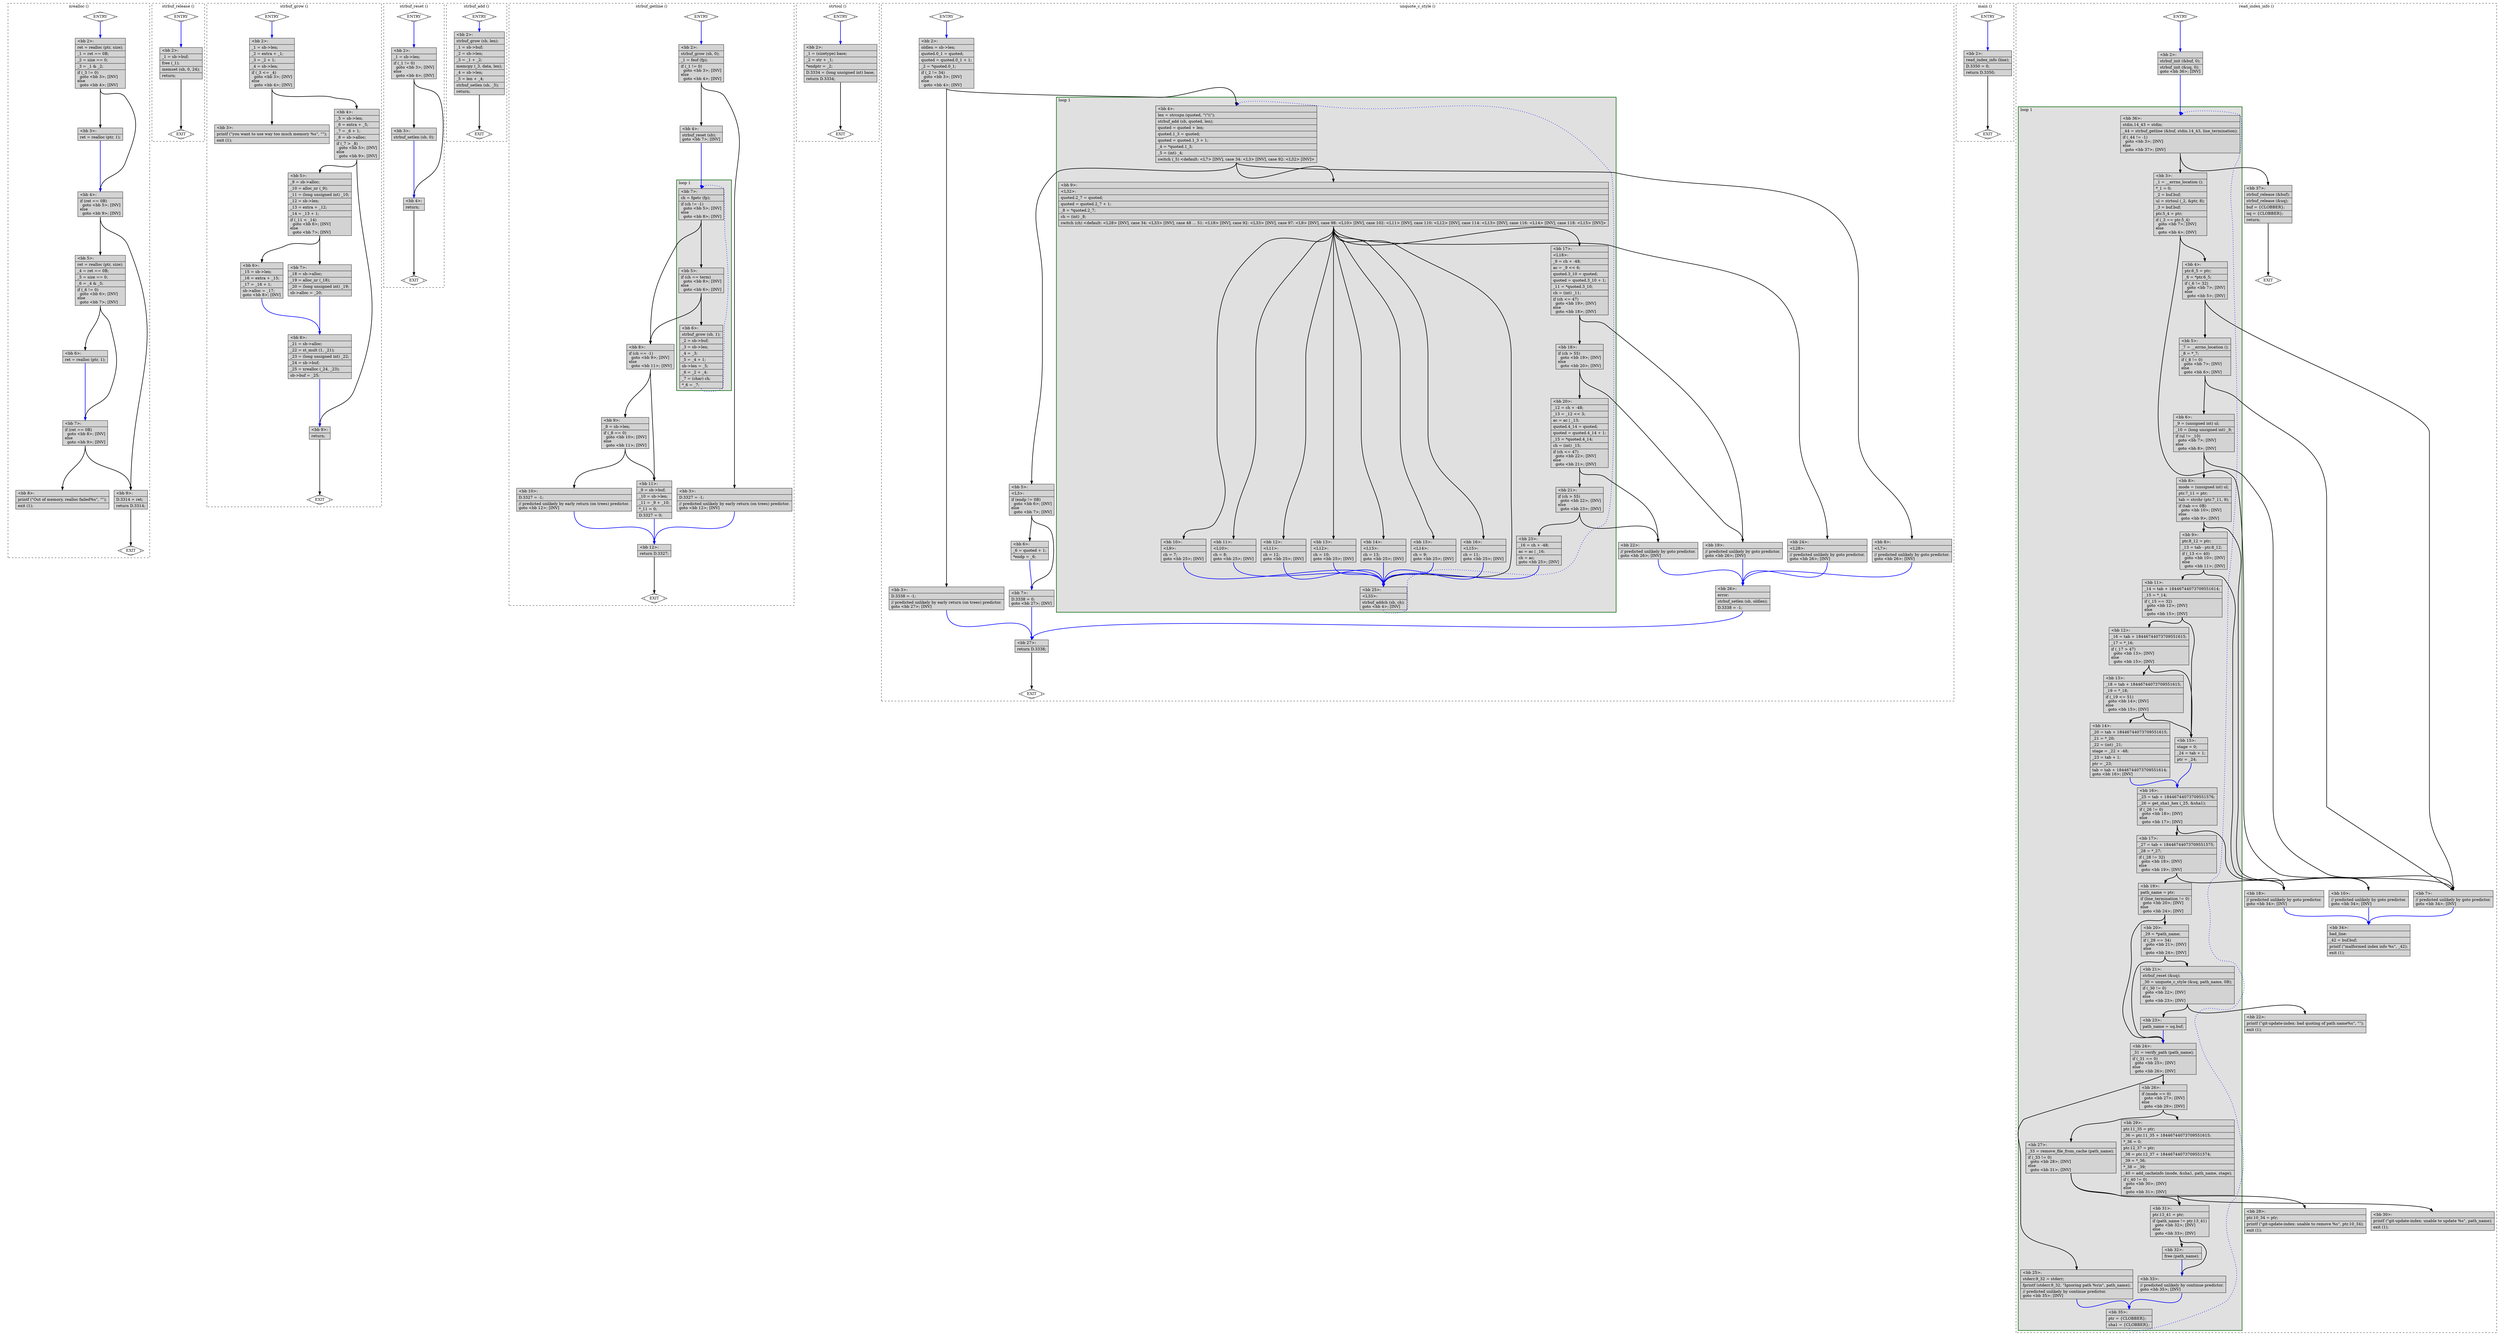 digraph "test.o-git_df_2.c.015t.cfg" {
overlap=false;
subgraph "cluster_xrealloc" {
	style="dashed";
	color="black";
	label="xrealloc ()";
	fn_26_basic_block_0 [shape=Mdiamond,style=filled,fillcolor=white,label="ENTRY"];

	fn_26_basic_block_1 [shape=Mdiamond,style=filled,fillcolor=white,label="EXIT"];

	fn_26_basic_block_2 [shape=record,style=filled,fillcolor=lightgrey,label="{\<bb\ 2\>:\l\
|ret\ =\ realloc\ (ptr,\ size);\l\
|_1\ =\ ret\ ==\ 0B;\l\
|_2\ =\ size\ ==\ 0;\l\
|_3\ =\ _1\ &\ _2;\l\
|if\ (_3\ !=\ 0)\l\
\ \ goto\ \<bb\ 3\>;\ [INV]\l\
else\l\
\ \ goto\ \<bb\ 4\>;\ [INV]\l\
}"];

	fn_26_basic_block_3 [shape=record,style=filled,fillcolor=lightgrey,label="{\<bb\ 3\>:\l\
|ret\ =\ realloc\ (ptr,\ 1);\l\
}"];

	fn_26_basic_block_4 [shape=record,style=filled,fillcolor=lightgrey,label="{\<bb\ 4\>:\l\
|if\ (ret\ ==\ 0B)\l\
\ \ goto\ \<bb\ 5\>;\ [INV]\l\
else\l\
\ \ goto\ \<bb\ 9\>;\ [INV]\l\
}"];

	fn_26_basic_block_5 [shape=record,style=filled,fillcolor=lightgrey,label="{\<bb\ 5\>:\l\
|ret\ =\ realloc\ (ptr,\ size);\l\
|_4\ =\ ret\ ==\ 0B;\l\
|_5\ =\ size\ ==\ 0;\l\
|_6\ =\ _4\ &\ _5;\l\
|if\ (_6\ !=\ 0)\l\
\ \ goto\ \<bb\ 6\>;\ [INV]\l\
else\l\
\ \ goto\ \<bb\ 7\>;\ [INV]\l\
}"];

	fn_26_basic_block_6 [shape=record,style=filled,fillcolor=lightgrey,label="{\<bb\ 6\>:\l\
|ret\ =\ realloc\ (ptr,\ 1);\l\
}"];

	fn_26_basic_block_7 [shape=record,style=filled,fillcolor=lightgrey,label="{\<bb\ 7\>:\l\
|if\ (ret\ ==\ 0B)\l\
\ \ goto\ \<bb\ 8\>;\ [INV]\l\
else\l\
\ \ goto\ \<bb\ 9\>;\ [INV]\l\
}"];

	fn_26_basic_block_8 [shape=record,style=filled,fillcolor=lightgrey,label="{\<bb\ 8\>:\l\
|printf\ (\"Out\ of\ memory,\ realloc\ failed%s\",\ \"\");\l\
|exit\ (1);\l\
}"];

	fn_26_basic_block_9 [shape=record,style=filled,fillcolor=lightgrey,label="{\<bb\ 9\>:\l\
|D.3314\ =\ ret;\l\
|return\ D.3314;\l\
}"];

	fn_26_basic_block_0:s -> fn_26_basic_block_2:n [style="solid,bold",color=blue,weight=100,constraint=true];
	fn_26_basic_block_2:s -> fn_26_basic_block_3:n [style="solid,bold",color=black,weight=10,constraint=true];
	fn_26_basic_block_2:s -> fn_26_basic_block_4:n [style="solid,bold",color=black,weight=10,constraint=true];
	fn_26_basic_block_3:s -> fn_26_basic_block_4:n [style="solid,bold",color=blue,weight=100,constraint=true];
	fn_26_basic_block_4:s -> fn_26_basic_block_5:n [style="solid,bold",color=black,weight=10,constraint=true];
	fn_26_basic_block_4:s -> fn_26_basic_block_9:n [style="solid,bold",color=black,weight=10,constraint=true];
	fn_26_basic_block_5:s -> fn_26_basic_block_6:n [style="solid,bold",color=black,weight=10,constraint=true];
	fn_26_basic_block_5:s -> fn_26_basic_block_7:n [style="solid,bold",color=black,weight=10,constraint=true];
	fn_26_basic_block_6:s -> fn_26_basic_block_7:n [style="solid,bold",color=blue,weight=100,constraint=true];
	fn_26_basic_block_7:s -> fn_26_basic_block_8:n [style="solid,bold",color=black,weight=10,constraint=true];
	fn_26_basic_block_7:s -> fn_26_basic_block_9:n [style="solid,bold",color=black,weight=10,constraint=true];
	fn_26_basic_block_9:s -> fn_26_basic_block_1:n [style="solid,bold",color=black,weight=10,constraint=true];
	fn_26_basic_block_0:s -> fn_26_basic_block_1:n [style="invis",constraint=true];
}
subgraph "cluster_strbuf_release" {
	style="dashed";
	color="black";
	label="strbuf_release ()";
	fn_27_basic_block_0 [shape=Mdiamond,style=filled,fillcolor=white,label="ENTRY"];

	fn_27_basic_block_1 [shape=Mdiamond,style=filled,fillcolor=white,label="EXIT"];

	fn_27_basic_block_2 [shape=record,style=filled,fillcolor=lightgrey,label="{\<bb\ 2\>:\l\
|_1\ =\ sb-\>buf;\l\
|free\ (_1);\l\
|memset\ (sb,\ 0,\ 24);\l\
|return;\l\
}"];

	fn_27_basic_block_0:s -> fn_27_basic_block_2:n [style="solid,bold",color=blue,weight=100,constraint=true];
	fn_27_basic_block_2:s -> fn_27_basic_block_1:n [style="solid,bold",color=black,weight=10,constraint=true];
	fn_27_basic_block_0:s -> fn_27_basic_block_1:n [style="invis",constraint=true];
}
subgraph "cluster_strbuf_grow" {
	style="dashed";
	color="black";
	label="strbuf_grow ()";
	fn_28_basic_block_0 [shape=Mdiamond,style=filled,fillcolor=white,label="ENTRY"];

	fn_28_basic_block_1 [shape=Mdiamond,style=filled,fillcolor=white,label="EXIT"];

	fn_28_basic_block_2 [shape=record,style=filled,fillcolor=lightgrey,label="{\<bb\ 2\>:\l\
|_1\ =\ sb-\>len;\l\
|_2\ =\ extra\ +\ _1;\l\
|_3\ =\ _2\ +\ 1;\l\
|_4\ =\ sb-\>len;\l\
|if\ (_3\ \<=\ _4)\l\
\ \ goto\ \<bb\ 3\>;\ [INV]\l\
else\l\
\ \ goto\ \<bb\ 4\>;\ [INV]\l\
}"];

	fn_28_basic_block_3 [shape=record,style=filled,fillcolor=lightgrey,label="{\<bb\ 3\>:\l\
|printf\ (\"you\ want\ to\ use\ way\ too\ much\ memory\ %s\",\ \"\");\l\
|exit\ (1);\l\
}"];

	fn_28_basic_block_4 [shape=record,style=filled,fillcolor=lightgrey,label="{\<bb\ 4\>:\l\
|_5\ =\ sb-\>len;\l\
|_6\ =\ extra\ +\ _5;\l\
|_7\ =\ _6\ +\ 1;\l\
|_8\ =\ sb-\>alloc;\l\
|if\ (_7\ \>\ _8)\l\
\ \ goto\ \<bb\ 5\>;\ [INV]\l\
else\l\
\ \ goto\ \<bb\ 9\>;\ [INV]\l\
}"];

	fn_28_basic_block_5 [shape=record,style=filled,fillcolor=lightgrey,label="{\<bb\ 5\>:\l\
|_9\ =\ sb-\>alloc;\l\
|_10\ =\ alloc_nr\ (_9);\l\
|_11\ =\ (long\ unsigned\ int)\ _10;\l\
|_12\ =\ sb-\>len;\l\
|_13\ =\ extra\ +\ _12;\l\
|_14\ =\ _13\ +\ 1;\l\
|if\ (_11\ \<\ _14)\l\
\ \ goto\ \<bb\ 6\>;\ [INV]\l\
else\l\
\ \ goto\ \<bb\ 7\>;\ [INV]\l\
}"];

	fn_28_basic_block_6 [shape=record,style=filled,fillcolor=lightgrey,label="{\<bb\ 6\>:\l\
|_15\ =\ sb-\>len;\l\
|_16\ =\ extra\ +\ _15;\l\
|_17\ =\ _16\ +\ 1;\l\
|sb-\>alloc\ =\ _17;\l\
goto\ \<bb\ 8\>;\ [INV]\l\
}"];

	fn_28_basic_block_7 [shape=record,style=filled,fillcolor=lightgrey,label="{\<bb\ 7\>:\l\
|_18\ =\ sb-\>alloc;\l\
|_19\ =\ alloc_nr\ (_18);\l\
|_20\ =\ (long\ unsigned\ int)\ _19;\l\
|sb-\>alloc\ =\ _20;\l\
}"];

	fn_28_basic_block_8 [shape=record,style=filled,fillcolor=lightgrey,label="{\<bb\ 8\>:\l\
|_21\ =\ sb-\>alloc;\l\
|_22\ =\ st_mult\ (1,\ _21);\l\
|_23\ =\ (long\ unsigned\ int)\ _22;\l\
|_24\ =\ sb-\>buf;\l\
|_25\ =\ xrealloc\ (_24,\ _23);\l\
|sb-\>buf\ =\ _25;\l\
}"];

	fn_28_basic_block_9 [shape=record,style=filled,fillcolor=lightgrey,label="{\<bb\ 9\>:\l\
|return;\l\
}"];

	fn_28_basic_block_0:s -> fn_28_basic_block_2:n [style="solid,bold",color=blue,weight=100,constraint=true];
	fn_28_basic_block_2:s -> fn_28_basic_block_3:n [style="solid,bold",color=black,weight=10,constraint=true];
	fn_28_basic_block_2:s -> fn_28_basic_block_4:n [style="solid,bold",color=black,weight=10,constraint=true];
	fn_28_basic_block_4:s -> fn_28_basic_block_5:n [style="solid,bold",color=black,weight=10,constraint=true];
	fn_28_basic_block_4:s -> fn_28_basic_block_9:n [style="solid,bold",color=black,weight=10,constraint=true];
	fn_28_basic_block_5:s -> fn_28_basic_block_6:n [style="solid,bold",color=black,weight=10,constraint=true];
	fn_28_basic_block_5:s -> fn_28_basic_block_7:n [style="solid,bold",color=black,weight=10,constraint=true];
	fn_28_basic_block_6:s -> fn_28_basic_block_8:n [style="solid,bold",color=blue,weight=100,constraint=true];
	fn_28_basic_block_7:s -> fn_28_basic_block_8:n [style="solid,bold",color=blue,weight=100,constraint=true];
	fn_28_basic_block_8:s -> fn_28_basic_block_9:n [style="solid,bold",color=blue,weight=100,constraint=true];
	fn_28_basic_block_9:s -> fn_28_basic_block_1:n [style="solid,bold",color=black,weight=10,constraint=true];
	fn_28_basic_block_0:s -> fn_28_basic_block_1:n [style="invis",constraint=true];
}
subgraph "cluster_strbuf_reset" {
	style="dashed";
	color="black";
	label="strbuf_reset ()";
	fn_29_basic_block_0 [shape=Mdiamond,style=filled,fillcolor=white,label="ENTRY"];

	fn_29_basic_block_1 [shape=Mdiamond,style=filled,fillcolor=white,label="EXIT"];

	fn_29_basic_block_2 [shape=record,style=filled,fillcolor=lightgrey,label="{\<bb\ 2\>:\l\
|_1\ =\ sb-\>len;\l\
|if\ (_1\ !=\ 0)\l\
\ \ goto\ \<bb\ 3\>;\ [INV]\l\
else\l\
\ \ goto\ \<bb\ 4\>;\ [INV]\l\
}"];

	fn_29_basic_block_3 [shape=record,style=filled,fillcolor=lightgrey,label="{\<bb\ 3\>:\l\
|strbuf_setlen\ (sb,\ 0);\l\
}"];

	fn_29_basic_block_4 [shape=record,style=filled,fillcolor=lightgrey,label="{\<bb\ 4\>:\l\
|return;\l\
}"];

	fn_29_basic_block_0:s -> fn_29_basic_block_2:n [style="solid,bold",color=blue,weight=100,constraint=true];
	fn_29_basic_block_2:s -> fn_29_basic_block_3:n [style="solid,bold",color=black,weight=10,constraint=true];
	fn_29_basic_block_2:s -> fn_29_basic_block_4:n [style="solid,bold",color=black,weight=10,constraint=true];
	fn_29_basic_block_3:s -> fn_29_basic_block_4:n [style="solid,bold",color=blue,weight=100,constraint=true];
	fn_29_basic_block_4:s -> fn_29_basic_block_1:n [style="solid,bold",color=black,weight=10,constraint=true];
	fn_29_basic_block_0:s -> fn_29_basic_block_1:n [style="invis",constraint=true];
}
subgraph "cluster_strbuf_add" {
	style="dashed";
	color="black";
	label="strbuf_add ()";
	fn_30_basic_block_0 [shape=Mdiamond,style=filled,fillcolor=white,label="ENTRY"];

	fn_30_basic_block_1 [shape=Mdiamond,style=filled,fillcolor=white,label="EXIT"];

	fn_30_basic_block_2 [shape=record,style=filled,fillcolor=lightgrey,label="{\<bb\ 2\>:\l\
|strbuf_grow\ (sb,\ len);\l\
|_1\ =\ sb-\>buf;\l\
|_2\ =\ sb-\>len;\l\
|_3\ =\ _1\ +\ _2;\l\
|memcpy\ (_3,\ data,\ len);\l\
|_4\ =\ sb-\>len;\l\
|_5\ =\ len\ +\ _4;\l\
|strbuf_setlen\ (sb,\ _5);\l\
|return;\l\
}"];

	fn_30_basic_block_0:s -> fn_30_basic_block_2:n [style="solid,bold",color=blue,weight=100,constraint=true];
	fn_30_basic_block_2:s -> fn_30_basic_block_1:n [style="solid,bold",color=black,weight=10,constraint=true];
	fn_30_basic_block_0:s -> fn_30_basic_block_1:n [style="invis",constraint=true];
}
subgraph "cluster_strbuf_getline" {
	style="dashed";
	color="black";
	label="strbuf_getline ()";
	subgraph cluster_31_1 {
	style="filled";
	color="darkgreen";
	fillcolor="grey88";
	label="loop 1";
	labeljust=l;
	penwidth=2;
	fn_31_basic_block_7 [shape=record,style=filled,fillcolor=lightgrey,label="{\<bb\ 7\>:\l\
|ch\ =\ fgetc\ (fp);\l\
|if\ (ch\ !=\ -1)\l\
\ \ goto\ \<bb\ 5\>;\ [INV]\l\
else\l\
\ \ goto\ \<bb\ 8\>;\ [INV]\l\
}"];

	fn_31_basic_block_5 [shape=record,style=filled,fillcolor=lightgrey,label="{\<bb\ 5\>:\l\
|if\ (ch\ ==\ term)\l\
\ \ goto\ \<bb\ 8\>;\ [INV]\l\
else\l\
\ \ goto\ \<bb\ 6\>;\ [INV]\l\
}"];

	fn_31_basic_block_6 [shape=record,style=filled,fillcolor=lightgrey,label="{\<bb\ 6\>:\l\
|strbuf_grow\ (sb,\ 1);\l\
|_2\ =\ sb-\>buf;\l\
|_3\ =\ sb-\>len;\l\
|_4\ =\ _3;\l\
|_5\ =\ _4\ +\ 1;\l\
|sb-\>len\ =\ _5;\l\
|_6\ =\ _2\ +\ _4;\l\
|_7\ =\ (char)\ ch;\l\
|*_6\ =\ _7;\l\
}"];

	}
	fn_31_basic_block_0 [shape=Mdiamond,style=filled,fillcolor=white,label="ENTRY"];

	fn_31_basic_block_1 [shape=Mdiamond,style=filled,fillcolor=white,label="EXIT"];

	fn_31_basic_block_2 [shape=record,style=filled,fillcolor=lightgrey,label="{\<bb\ 2\>:\l\
|strbuf_grow\ (sb,\ 0);\l\
|_1\ =\ feof\ (fp);\l\
|if\ (_1\ !=\ 0)\l\
\ \ goto\ \<bb\ 3\>;\ [INV]\l\
else\l\
\ \ goto\ \<bb\ 4\>;\ [INV]\l\
}"];

	fn_31_basic_block_3 [shape=record,style=filled,fillcolor=lightgrey,label="{\<bb\ 3\>:\l\
|D.3327\ =\ -1;\l\
|//\ predicted\ unlikely\ by\ early\ return\ (on\ trees)\ predictor.\l\
goto\ \<bb\ 12\>;\ [INV]\l\
}"];

	fn_31_basic_block_4 [shape=record,style=filled,fillcolor=lightgrey,label="{\<bb\ 4\>:\l\
|strbuf_reset\ (sb);\l\
goto\ \<bb\ 7\>;\ [INV]\l\
}"];

	fn_31_basic_block_8 [shape=record,style=filled,fillcolor=lightgrey,label="{\<bb\ 8\>:\l\
|if\ (ch\ ==\ -1)\l\
\ \ goto\ \<bb\ 9\>;\ [INV]\l\
else\l\
\ \ goto\ \<bb\ 11\>;\ [INV]\l\
}"];

	fn_31_basic_block_9 [shape=record,style=filled,fillcolor=lightgrey,label="{\<bb\ 9\>:\l\
|_8\ =\ sb-\>len;\l\
|if\ (_8\ ==\ 0)\l\
\ \ goto\ \<bb\ 10\>;\ [INV]\l\
else\l\
\ \ goto\ \<bb\ 11\>;\ [INV]\l\
}"];

	fn_31_basic_block_10 [shape=record,style=filled,fillcolor=lightgrey,label="{\<bb\ 10\>:\l\
|D.3327\ =\ -1;\l\
|//\ predicted\ unlikely\ by\ early\ return\ (on\ trees)\ predictor.\l\
goto\ \<bb\ 12\>;\ [INV]\l\
}"];

	fn_31_basic_block_11 [shape=record,style=filled,fillcolor=lightgrey,label="{\<bb\ 11\>:\l\
|_9\ =\ sb-\>buf;\l\
|_10\ =\ sb-\>len;\l\
|_11\ =\ _9\ +\ _10;\l\
|*_11\ =\ 0;\l\
|D.3327\ =\ 0;\l\
}"];

	fn_31_basic_block_12 [shape=record,style=filled,fillcolor=lightgrey,label="{\<bb\ 12\>:\l\
|return\ D.3327;\l\
}"];

	fn_31_basic_block_0:s -> fn_31_basic_block_2:n [style="solid,bold",color=blue,weight=100,constraint=true];
	fn_31_basic_block_2:s -> fn_31_basic_block_3:n [style="solid,bold",color=black,weight=10,constraint=true];
	fn_31_basic_block_2:s -> fn_31_basic_block_4:n [style="solid,bold",color=black,weight=10,constraint=true];
	fn_31_basic_block_3:s -> fn_31_basic_block_12:n [style="solid,bold",color=blue,weight=100,constraint=true];
	fn_31_basic_block_4:s -> fn_31_basic_block_7:n [style="solid,bold",color=blue,weight=100,constraint=true];
	fn_31_basic_block_5:s -> fn_31_basic_block_8:n [style="solid,bold",color=black,weight=10,constraint=true];
	fn_31_basic_block_5:s -> fn_31_basic_block_6:n [style="solid,bold",color=black,weight=10,constraint=true];
	fn_31_basic_block_6:s -> fn_31_basic_block_7:n [style="dotted,bold",color=blue,weight=10,constraint=false];
	fn_31_basic_block_7:s -> fn_31_basic_block_5:n [style="solid,bold",color=black,weight=10,constraint=true];
	fn_31_basic_block_7:s -> fn_31_basic_block_8:n [style="solid,bold",color=black,weight=10,constraint=true];
	fn_31_basic_block_8:s -> fn_31_basic_block_9:n [style="solid,bold",color=black,weight=10,constraint=true];
	fn_31_basic_block_8:s -> fn_31_basic_block_11:n [style="solid,bold",color=black,weight=10,constraint=true];
	fn_31_basic_block_9:s -> fn_31_basic_block_10:n [style="solid,bold",color=black,weight=10,constraint=true];
	fn_31_basic_block_9:s -> fn_31_basic_block_11:n [style="solid,bold",color=black,weight=10,constraint=true];
	fn_31_basic_block_10:s -> fn_31_basic_block_12:n [style="solid,bold",color=blue,weight=100,constraint=true];
	fn_31_basic_block_11:s -> fn_31_basic_block_12:n [style="solid,bold",color=blue,weight=100,constraint=true];
	fn_31_basic_block_12:s -> fn_31_basic_block_1:n [style="solid,bold",color=black,weight=10,constraint=true];
	fn_31_basic_block_0:s -> fn_31_basic_block_1:n [style="invis",constraint=true];
}
subgraph "cluster_strtoul" {
	style="dashed";
	color="black";
	label="strtoul ()";
	fn_32_basic_block_0 [shape=Mdiamond,style=filled,fillcolor=white,label="ENTRY"];

	fn_32_basic_block_1 [shape=Mdiamond,style=filled,fillcolor=white,label="EXIT"];

	fn_32_basic_block_2 [shape=record,style=filled,fillcolor=lightgrey,label="{\<bb\ 2\>:\l\
|_1\ =\ (sizetype)\ base;\l\
|_2\ =\ str\ +\ _1;\l\
|*endptr\ =\ _2;\l\
|D.3334\ =\ (long\ unsigned\ int)\ base;\l\
|return\ D.3334;\l\
}"];

	fn_32_basic_block_0:s -> fn_32_basic_block_2:n [style="solid,bold",color=blue,weight=100,constraint=true];
	fn_32_basic_block_2:s -> fn_32_basic_block_1:n [style="solid,bold",color=black,weight=10,constraint=true];
	fn_32_basic_block_0:s -> fn_32_basic_block_1:n [style="invis",constraint=true];
}
subgraph "cluster_unquote_c_style" {
	style="dashed";
	color="black";
	label="unquote_c_style ()";
	subgraph cluster_33_1 {
	style="filled";
	color="darkgreen";
	fillcolor="grey88";
	label="loop 1";
	labeljust=l;
	penwidth=2;
	fn_33_basic_block_4 [shape=record,style=filled,fillcolor=lightgrey,label="{\<bb\ 4\>:\l\
|len\ =\ strcspn\ (quoted,\ \"\\\"\\\\\");\l\
|strbuf_add\ (sb,\ quoted,\ len);\l\
|quoted\ =\ quoted\ +\ len;\l\
|quoted.1_3\ =\ quoted;\l\
|quoted\ =\ quoted.1_3\ +\ 1;\l\
|_4\ =\ *quoted.1_3;\l\
|_5\ =\ (int)\ _4;\l\
|switch\ (_5)\ \<default:\ \<L7\>\ [INV],\ case\ 34:\ \<L3\>\ [INV],\ case\ 92:\ \<L32\>\ [INV]\>\l\
}"];

	fn_33_basic_block_9 [shape=record,style=filled,fillcolor=lightgrey,label="{\<bb\ 9\>:\l\
|\<L32\>:\l\
|quoted.2_7\ =\ quoted;\l\
|quoted\ =\ quoted.2_7\ +\ 1;\l\
|_8\ =\ *quoted.2_7;\l\
|ch\ =\ (int)\ _8;\l\
|switch\ (ch)\ \<default:\ \<L28\>\ [INV],\ case\ 34:\ \<L33\>\ [INV],\ case\ 48\ ...\ 51:\ \<L18\>\ [INV],\ case\ 92:\ \<L33\>\ [INV],\ case\ 97:\ \<L9\>\ [INV],\ case\ 98:\ \<L10\>\ [INV],\ case\ 102:\ \<L11\>\ [INV],\ case\ 110:\ \<L12\>\ [INV],\ case\ 114:\ \<L13\>\ [INV],\ case\ 116:\ \<L14\>\ [INV],\ case\ 118:\ \<L15\>\ [INV]\>\l\
}"];

	fn_33_basic_block_25 [shape=record,style=filled,fillcolor=lightgrey,label="{\<bb\ 25\>:\l\
|\<L33\>:\l\
|strbuf_addch\ (sb,\ ch);\l\
goto\ \<bb\ 4\>;\ [INV]\l\
}"];

	fn_33_basic_block_17 [shape=record,style=filled,fillcolor=lightgrey,label="{\<bb\ 17\>:\l\
|\<L18\>:\l\
|_9\ =\ ch\ +\ -48;\l\
|ac\ =\ _9\ \<\<\ 6;\l\
|quoted.3_10\ =\ quoted;\l\
|quoted\ =\ quoted.3_10\ +\ 1;\l\
|_11\ =\ *quoted.3_10;\l\
|ch\ =\ (int)\ _11;\l\
|if\ (ch\ \<=\ 47)\l\
\ \ goto\ \<bb\ 19\>;\ [INV]\l\
else\l\
\ \ goto\ \<bb\ 18\>;\ [INV]\l\
}"];

	fn_33_basic_block_10 [shape=record,style=filled,fillcolor=lightgrey,label="{\<bb\ 10\>:\l\
|\<L9\>:\l\
|ch\ =\ 7;\l\
goto\ \<bb\ 25\>;\ [INV]\l\
}"];

	fn_33_basic_block_11 [shape=record,style=filled,fillcolor=lightgrey,label="{\<bb\ 11\>:\l\
|\<L10\>:\l\
|ch\ =\ 8;\l\
goto\ \<bb\ 25\>;\ [INV]\l\
}"];

	fn_33_basic_block_12 [shape=record,style=filled,fillcolor=lightgrey,label="{\<bb\ 12\>:\l\
|\<L11\>:\l\
|ch\ =\ 12;\l\
goto\ \<bb\ 25\>;\ [INV]\l\
}"];

	fn_33_basic_block_13 [shape=record,style=filled,fillcolor=lightgrey,label="{\<bb\ 13\>:\l\
|\<L12\>:\l\
|ch\ =\ 10;\l\
goto\ \<bb\ 25\>;\ [INV]\l\
}"];

	fn_33_basic_block_14 [shape=record,style=filled,fillcolor=lightgrey,label="{\<bb\ 14\>:\l\
|\<L13\>:\l\
|ch\ =\ 13;\l\
goto\ \<bb\ 25\>;\ [INV]\l\
}"];

	fn_33_basic_block_15 [shape=record,style=filled,fillcolor=lightgrey,label="{\<bb\ 15\>:\l\
|\<L14\>:\l\
|ch\ =\ 9;\l\
goto\ \<bb\ 25\>;\ [INV]\l\
}"];

	fn_33_basic_block_16 [shape=record,style=filled,fillcolor=lightgrey,label="{\<bb\ 16\>:\l\
|\<L15\>:\l\
|ch\ =\ 11;\l\
goto\ \<bb\ 25\>;\ [INV]\l\
}"];

	fn_33_basic_block_18 [shape=record,style=filled,fillcolor=lightgrey,label="{\<bb\ 18\>:\l\
|if\ (ch\ \>\ 55)\l\
\ \ goto\ \<bb\ 19\>;\ [INV]\l\
else\l\
\ \ goto\ \<bb\ 20\>;\ [INV]\l\
}"];

	fn_33_basic_block_20 [shape=record,style=filled,fillcolor=lightgrey,label="{\<bb\ 20\>:\l\
|_12\ =\ ch\ +\ -48;\l\
|_13\ =\ _12\ \<\<\ 3;\l\
|ac\ =\ ac\ \|\ _13;\l\
|quoted.4_14\ =\ quoted;\l\
|quoted\ =\ quoted.4_14\ +\ 1;\l\
|_15\ =\ *quoted.4_14;\l\
|ch\ =\ (int)\ _15;\l\
|if\ (ch\ \<=\ 47)\l\
\ \ goto\ \<bb\ 22\>;\ [INV]\l\
else\l\
\ \ goto\ \<bb\ 21\>;\ [INV]\l\
}"];

	fn_33_basic_block_21 [shape=record,style=filled,fillcolor=lightgrey,label="{\<bb\ 21\>:\l\
|if\ (ch\ \>\ 55)\l\
\ \ goto\ \<bb\ 22\>;\ [INV]\l\
else\l\
\ \ goto\ \<bb\ 23\>;\ [INV]\l\
}"];

	fn_33_basic_block_23 [shape=record,style=filled,fillcolor=lightgrey,label="{\<bb\ 23\>:\l\
|_16\ =\ ch\ +\ -48;\l\
|ac\ =\ ac\ \|\ _16;\l\
|ch\ =\ ac;\l\
goto\ \<bb\ 25\>;\ [INV]\l\
}"];

	}
	fn_33_basic_block_0 [shape=Mdiamond,style=filled,fillcolor=white,label="ENTRY"];

	fn_33_basic_block_1 [shape=Mdiamond,style=filled,fillcolor=white,label="EXIT"];

	fn_33_basic_block_2 [shape=record,style=filled,fillcolor=lightgrey,label="{\<bb\ 2\>:\l\
|oldlen\ =\ sb-\>len;\l\
|quoted.0_1\ =\ quoted;\l\
|quoted\ =\ quoted.0_1\ +\ 1;\l\
|_2\ =\ *quoted.0_1;\l\
|if\ (_2\ !=\ 34)\l\
\ \ goto\ \<bb\ 3\>;\ [INV]\l\
else\l\
\ \ goto\ \<bb\ 4\>;\ [INV]\l\
}"];

	fn_33_basic_block_3 [shape=record,style=filled,fillcolor=lightgrey,label="{\<bb\ 3\>:\l\
|D.3338\ =\ -1;\l\
|//\ predicted\ unlikely\ by\ early\ return\ (on\ trees)\ predictor.\l\
goto\ \<bb\ 27\>;\ [INV]\l\
}"];

	fn_33_basic_block_5 [shape=record,style=filled,fillcolor=lightgrey,label="{\<bb\ 5\>:\l\
|\<L3\>:\l\
|if\ (endp\ !=\ 0B)\l\
\ \ goto\ \<bb\ 6\>;\ [INV]\l\
else\l\
\ \ goto\ \<bb\ 7\>;\ [INV]\l\
}"];

	fn_33_basic_block_6 [shape=record,style=filled,fillcolor=lightgrey,label="{\<bb\ 6\>:\l\
|_6\ =\ quoted\ +\ 1;\l\
|*endp\ =\ _6;\l\
}"];

	fn_33_basic_block_7 [shape=record,style=filled,fillcolor=lightgrey,label="{\<bb\ 7\>:\l\
|D.3338\ =\ 0;\l\
goto\ \<bb\ 27\>;\ [INV]\l\
}"];

	fn_33_basic_block_8 [shape=record,style=filled,fillcolor=lightgrey,label="{\<bb\ 8\>:\l\
|\<L7\>:\l\
|//\ predicted\ unlikely\ by\ goto\ predictor.\l\
goto\ \<bb\ 26\>;\ [INV]\l\
}"];

	fn_33_basic_block_19 [shape=record,style=filled,fillcolor=lightgrey,label="{\<bb\ 19\>:\l\
|//\ predicted\ unlikely\ by\ goto\ predictor.\l\
goto\ \<bb\ 26\>;\ [INV]\l\
}"];

	fn_33_basic_block_22 [shape=record,style=filled,fillcolor=lightgrey,label="{\<bb\ 22\>:\l\
|//\ predicted\ unlikely\ by\ goto\ predictor.\l\
goto\ \<bb\ 26\>;\ [INV]\l\
}"];

	fn_33_basic_block_24 [shape=record,style=filled,fillcolor=lightgrey,label="{\<bb\ 24\>:\l\
|\<L28\>:\l\
|//\ predicted\ unlikely\ by\ goto\ predictor.\l\
goto\ \<bb\ 26\>;\ [INV]\l\
}"];

	fn_33_basic_block_26 [shape=record,style=filled,fillcolor=lightgrey,label="{\<bb\ 26\>:\l\
|error:\l\
|strbuf_setlen\ (sb,\ oldlen);\l\
|D.3338\ =\ -1;\l\
}"];

	fn_33_basic_block_27 [shape=record,style=filled,fillcolor=lightgrey,label="{\<bb\ 27\>:\l\
|return\ D.3338;\l\
}"];

	fn_33_basic_block_0:s -> fn_33_basic_block_2:n [style="solid,bold",color=blue,weight=100,constraint=true];
	fn_33_basic_block_2:s -> fn_33_basic_block_3:n [style="solid,bold",color=black,weight=10,constraint=true];
	fn_33_basic_block_2:s -> fn_33_basic_block_4:n [style="solid,bold",color=black,weight=10,constraint=true];
	fn_33_basic_block_3:s -> fn_33_basic_block_27:n [style="solid,bold",color=blue,weight=100,constraint=true];
	fn_33_basic_block_4:s -> fn_33_basic_block_8:n [style="solid,bold",color=black,weight=10,constraint=true];
	fn_33_basic_block_4:s -> fn_33_basic_block_5:n [style="solid,bold",color=black,weight=10,constraint=true];
	fn_33_basic_block_4:s -> fn_33_basic_block_9:n [style="solid,bold",color=black,weight=10,constraint=true];
	fn_33_basic_block_5:s -> fn_33_basic_block_6:n [style="solid,bold",color=black,weight=10,constraint=true];
	fn_33_basic_block_5:s -> fn_33_basic_block_7:n [style="solid,bold",color=black,weight=10,constraint=true];
	fn_33_basic_block_6:s -> fn_33_basic_block_7:n [style="solid,bold",color=blue,weight=100,constraint=true];
	fn_33_basic_block_7:s -> fn_33_basic_block_27:n [style="solid,bold",color=blue,weight=100,constraint=true];
	fn_33_basic_block_8:s -> fn_33_basic_block_26:n [style="solid,bold",color=blue,weight=100,constraint=true];
	fn_33_basic_block_9:s -> fn_33_basic_block_24:n [style="solid,bold",color=black,weight=10,constraint=true];
	fn_33_basic_block_9:s -> fn_33_basic_block_25:n [style="solid,bold",color=black,weight=10,constraint=true];
	fn_33_basic_block_9:s -> fn_33_basic_block_17:n [style="solid,bold",color=black,weight=10,constraint=true];
	fn_33_basic_block_9:s -> fn_33_basic_block_10:n [style="solid,bold",color=black,weight=10,constraint=true];
	fn_33_basic_block_9:s -> fn_33_basic_block_11:n [style="solid,bold",color=black,weight=10,constraint=true];
	fn_33_basic_block_9:s -> fn_33_basic_block_12:n [style="solid,bold",color=black,weight=10,constraint=true];
	fn_33_basic_block_9:s -> fn_33_basic_block_13:n [style="solid,bold",color=black,weight=10,constraint=true];
	fn_33_basic_block_9:s -> fn_33_basic_block_14:n [style="solid,bold",color=black,weight=10,constraint=true];
	fn_33_basic_block_9:s -> fn_33_basic_block_15:n [style="solid,bold",color=black,weight=10,constraint=true];
	fn_33_basic_block_9:s -> fn_33_basic_block_16:n [style="solid,bold",color=black,weight=10,constraint=true];
	fn_33_basic_block_10:s -> fn_33_basic_block_25:n [style="solid,bold",color=blue,weight=100,constraint=true];
	fn_33_basic_block_11:s -> fn_33_basic_block_25:n [style="solid,bold",color=blue,weight=100,constraint=true];
	fn_33_basic_block_12:s -> fn_33_basic_block_25:n [style="solid,bold",color=blue,weight=100,constraint=true];
	fn_33_basic_block_13:s -> fn_33_basic_block_25:n [style="solid,bold",color=blue,weight=100,constraint=true];
	fn_33_basic_block_14:s -> fn_33_basic_block_25:n [style="solid,bold",color=blue,weight=100,constraint=true];
	fn_33_basic_block_15:s -> fn_33_basic_block_25:n [style="solid,bold",color=blue,weight=100,constraint=true];
	fn_33_basic_block_16:s -> fn_33_basic_block_25:n [style="solid,bold",color=blue,weight=100,constraint=true];
	fn_33_basic_block_17:s -> fn_33_basic_block_19:n [style="solid,bold",color=black,weight=10,constraint=true];
	fn_33_basic_block_17:s -> fn_33_basic_block_18:n [style="solid,bold",color=black,weight=10,constraint=true];
	fn_33_basic_block_18:s -> fn_33_basic_block_19:n [style="solid,bold",color=black,weight=10,constraint=true];
	fn_33_basic_block_18:s -> fn_33_basic_block_20:n [style="solid,bold",color=black,weight=10,constraint=true];
	fn_33_basic_block_19:s -> fn_33_basic_block_26:n [style="solid,bold",color=blue,weight=100,constraint=true];
	fn_33_basic_block_20:s -> fn_33_basic_block_22:n [style="solid,bold",color=black,weight=10,constraint=true];
	fn_33_basic_block_20:s -> fn_33_basic_block_21:n [style="solid,bold",color=black,weight=10,constraint=true];
	fn_33_basic_block_21:s -> fn_33_basic_block_22:n [style="solid,bold",color=black,weight=10,constraint=true];
	fn_33_basic_block_21:s -> fn_33_basic_block_23:n [style="solid,bold",color=black,weight=10,constraint=true];
	fn_33_basic_block_22:s -> fn_33_basic_block_26:n [style="solid,bold",color=blue,weight=100,constraint=true];
	fn_33_basic_block_23:s -> fn_33_basic_block_25:n [style="solid,bold",color=blue,weight=100,constraint=true];
	fn_33_basic_block_24:s -> fn_33_basic_block_26:n [style="solid,bold",color=blue,weight=100,constraint=true];
	fn_33_basic_block_25:s -> fn_33_basic_block_4:n [style="dotted,bold",color=blue,weight=10,constraint=false];
	fn_33_basic_block_26:s -> fn_33_basic_block_27:n [style="solid,bold",color=blue,weight=100,constraint=true];
	fn_33_basic_block_27:s -> fn_33_basic_block_1:n [style="solid,bold",color=black,weight=10,constraint=true];
	fn_33_basic_block_0:s -> fn_33_basic_block_1:n [style="invis",constraint=true];
}
subgraph "cluster_main" {
	style="dashed";
	color="black";
	label="main ()";
	fn_35_basic_block_0 [shape=Mdiamond,style=filled,fillcolor=white,label="ENTRY"];

	fn_35_basic_block_1 [shape=Mdiamond,style=filled,fillcolor=white,label="EXIT"];

	fn_35_basic_block_2 [shape=record,style=filled,fillcolor=lightgrey,label="{\<bb\ 2\>:\l\
|read_index_info\ (line);\l\
|D.3350\ =\ 0;\l\
|return\ D.3350;\l\
}"];

	fn_35_basic_block_0:s -> fn_35_basic_block_2:n [style="solid,bold",color=blue,weight=100,constraint=true];
	fn_35_basic_block_2:s -> fn_35_basic_block_1:n [style="solid,bold",color=black,weight=10,constraint=true];
	fn_35_basic_block_0:s -> fn_35_basic_block_1:n [style="invis",constraint=true];
}
subgraph "cluster_read_index_info" {
	style="dashed";
	color="black";
	label="read_index_info ()";
	subgraph cluster_34_1 {
	style="filled";
	color="darkgreen";
	fillcolor="grey88";
	label="loop 1";
	labeljust=l;
	penwidth=2;
	fn_34_basic_block_36 [shape=record,style=filled,fillcolor=lightgrey,label="{\<bb\ 36\>:\l\
|stdin.14_43\ =\ stdin;\l\
|_44\ =\ strbuf_getline\ (&buf,\ stdin.14_43,\ line_termination);\l\
|if\ (_44\ !=\ -1)\l\
\ \ goto\ \<bb\ 3\>;\ [INV]\l\
else\l\
\ \ goto\ \<bb\ 37\>;\ [INV]\l\
}"];

	fn_34_basic_block_3 [shape=record,style=filled,fillcolor=lightgrey,label="{\<bb\ 3\>:\l\
|_1\ =\ __errno_location\ ();\l\
|*_1\ =\ 0;\l\
|_2\ =\ buf.buf;\l\
|ul\ =\ strtoul\ (_2,\ &ptr,\ 8);\l\
|_3\ =\ buf.buf;\l\
|ptr.5_4\ =\ ptr;\l\
|if\ (_3\ ==\ ptr.5_4)\l\
\ \ goto\ \<bb\ 7\>;\ [INV]\l\
else\l\
\ \ goto\ \<bb\ 4\>;\ [INV]\l\
}"];

	fn_34_basic_block_4 [shape=record,style=filled,fillcolor=lightgrey,label="{\<bb\ 4\>:\l\
|ptr.6_5\ =\ ptr;\l\
|_6\ =\ *ptr.6_5;\l\
|if\ (_6\ !=\ 32)\l\
\ \ goto\ \<bb\ 7\>;\ [INV]\l\
else\l\
\ \ goto\ \<bb\ 5\>;\ [INV]\l\
}"];

	fn_34_basic_block_5 [shape=record,style=filled,fillcolor=lightgrey,label="{\<bb\ 5\>:\l\
|_7\ =\ __errno_location\ ();\l\
|_8\ =\ *_7;\l\
|if\ (_8\ !=\ 0)\l\
\ \ goto\ \<bb\ 7\>;\ [INV]\l\
else\l\
\ \ goto\ \<bb\ 6\>;\ [INV]\l\
}"];

	fn_34_basic_block_6 [shape=record,style=filled,fillcolor=lightgrey,label="{\<bb\ 6\>:\l\
|_9\ =\ (unsigned\ int)\ ul;\l\
|_10\ =\ (long\ unsigned\ int)\ _9;\l\
|if\ (ul\ !=\ _10)\l\
\ \ goto\ \<bb\ 7\>;\ [INV]\l\
else\l\
\ \ goto\ \<bb\ 8\>;\ [INV]\l\
}"];

	fn_34_basic_block_8 [shape=record,style=filled,fillcolor=lightgrey,label="{\<bb\ 8\>:\l\
|mode\ =\ (unsigned\ int)\ ul;\l\
|ptr.7_11\ =\ ptr;\l\
|tab\ =\ strchr\ (ptr.7_11,\ 9);\l\
|if\ (tab\ ==\ 0B)\l\
\ \ goto\ \<bb\ 10\>;\ [INV]\l\
else\l\
\ \ goto\ \<bb\ 9\>;\ [INV]\l\
}"];

	fn_34_basic_block_9 [shape=record,style=filled,fillcolor=lightgrey,label="{\<bb\ 9\>:\l\
|ptr.8_12\ =\ ptr;\l\
|_13\ =\ tab\ -\ ptr.8_12;\l\
|if\ (_13\ \<=\ 40)\l\
\ \ goto\ \<bb\ 10\>;\ [INV]\l\
else\l\
\ \ goto\ \<bb\ 11\>;\ [INV]\l\
}"];

	fn_34_basic_block_11 [shape=record,style=filled,fillcolor=lightgrey,label="{\<bb\ 11\>:\l\
|_14\ =\ tab\ +\ 18446744073709551614;\l\
|_15\ =\ *_14;\l\
|if\ (_15\ ==\ 32)\l\
\ \ goto\ \<bb\ 12\>;\ [INV]\l\
else\l\
\ \ goto\ \<bb\ 15\>;\ [INV]\l\
}"];

	fn_34_basic_block_12 [shape=record,style=filled,fillcolor=lightgrey,label="{\<bb\ 12\>:\l\
|_16\ =\ tab\ +\ 18446744073709551615;\l\
|_17\ =\ *_16;\l\
|if\ (_17\ \>\ 47)\l\
\ \ goto\ \<bb\ 13\>;\ [INV]\l\
else\l\
\ \ goto\ \<bb\ 15\>;\ [INV]\l\
}"];

	fn_34_basic_block_15 [shape=record,style=filled,fillcolor=lightgrey,label="{\<bb\ 15\>:\l\
|stage\ =\ 0;\l\
|_24\ =\ tab\ +\ 1;\l\
|ptr\ =\ _24;\l\
}"];

	fn_34_basic_block_13 [shape=record,style=filled,fillcolor=lightgrey,label="{\<bb\ 13\>:\l\
|_18\ =\ tab\ +\ 18446744073709551615;\l\
|_19\ =\ *_18;\l\
|if\ (_19\ \<=\ 51)\l\
\ \ goto\ \<bb\ 14\>;\ [INV]\l\
else\l\
\ \ goto\ \<bb\ 15\>;\ [INV]\l\
}"];

	fn_34_basic_block_16 [shape=record,style=filled,fillcolor=lightgrey,label="{\<bb\ 16\>:\l\
|_25\ =\ tab\ +\ 18446744073709551576;\l\
|_26\ =\ get_sha1_hex\ (_25,\ &sha1);\l\
|if\ (_26\ !=\ 0)\l\
\ \ goto\ \<bb\ 18\>;\ [INV]\l\
else\l\
\ \ goto\ \<bb\ 17\>;\ [INV]\l\
}"];

	fn_34_basic_block_14 [shape=record,style=filled,fillcolor=lightgrey,label="{\<bb\ 14\>:\l\
|_20\ =\ tab\ +\ 18446744073709551615;\l\
|_21\ =\ *_20;\l\
|_22\ =\ (int)\ _21;\l\
|stage\ =\ _22\ +\ -48;\l\
|_23\ =\ tab\ +\ 1;\l\
|ptr\ =\ _23;\l\
|tab\ =\ tab\ +\ 18446744073709551614;\l\
goto\ \<bb\ 16\>;\ [INV]\l\
}"];

	fn_34_basic_block_17 [shape=record,style=filled,fillcolor=lightgrey,label="{\<bb\ 17\>:\l\
|_27\ =\ tab\ +\ 18446744073709551575;\l\
|_28\ =\ *_27;\l\
|if\ (_28\ !=\ 32)\l\
\ \ goto\ \<bb\ 18\>;\ [INV]\l\
else\l\
\ \ goto\ \<bb\ 19\>;\ [INV]\l\
}"];

	fn_34_basic_block_19 [shape=record,style=filled,fillcolor=lightgrey,label="{\<bb\ 19\>:\l\
|path_name\ =\ ptr;\l\
|if\ (line_termination\ !=\ 0)\l\
\ \ goto\ \<bb\ 20\>;\ [INV]\l\
else\l\
\ \ goto\ \<bb\ 24\>;\ [INV]\l\
}"];

	fn_34_basic_block_20 [shape=record,style=filled,fillcolor=lightgrey,label="{\<bb\ 20\>:\l\
|_29\ =\ *path_name;\l\
|if\ (_29\ ==\ 34)\l\
\ \ goto\ \<bb\ 21\>;\ [INV]\l\
else\l\
\ \ goto\ \<bb\ 24\>;\ [INV]\l\
}"];

	fn_34_basic_block_24 [shape=record,style=filled,fillcolor=lightgrey,label="{\<bb\ 24\>:\l\
|_31\ =\ verify_path\ (path_name);\l\
|if\ (_31\ ==\ 0)\l\
\ \ goto\ \<bb\ 25\>;\ [INV]\l\
else\l\
\ \ goto\ \<bb\ 26\>;\ [INV]\l\
}"];

	fn_34_basic_block_21 [shape=record,style=filled,fillcolor=lightgrey,label="{\<bb\ 21\>:\l\
|strbuf_reset\ (&uq);\l\
|_30\ =\ unquote_c_style\ (&uq,\ path_name,\ 0B);\l\
|if\ (_30\ !=\ 0)\l\
\ \ goto\ \<bb\ 22\>;\ [INV]\l\
else\l\
\ \ goto\ \<bb\ 23\>;\ [INV]\l\
}"];

	fn_34_basic_block_25 [shape=record,style=filled,fillcolor=lightgrey,label="{\<bb\ 25\>:\l\
|stderr.9_32\ =\ stderr;\l\
|fprintf\ (stderr.9_32,\ \"Ignoring\ path\ %s\\n\",\ path_name);\l\
|//\ predicted\ unlikely\ by\ continue\ predictor.\l\
goto\ \<bb\ 35\>;\ [INV]\l\
}"];

	fn_34_basic_block_26 [shape=record,style=filled,fillcolor=lightgrey,label="{\<bb\ 26\>:\l\
|if\ (mode\ ==\ 0)\l\
\ \ goto\ \<bb\ 27\>;\ [INV]\l\
else\l\
\ \ goto\ \<bb\ 29\>;\ [INV]\l\
}"];

	fn_34_basic_block_23 [shape=record,style=filled,fillcolor=lightgrey,label="{\<bb\ 23\>:\l\
|path_name\ =\ uq.buf;\l\
}"];

	fn_34_basic_block_35 [shape=record,style=filled,fillcolor=lightgrey,label="{\<bb\ 35\>:\l\
|ptr\ =\ \{CLOBBER\};\l\
|sha1\ =\ \{CLOBBER\};\l\
}"];

	fn_34_basic_block_27 [shape=record,style=filled,fillcolor=lightgrey,label="{\<bb\ 27\>:\l\
|_33\ =\ remove_file_from_cache\ (path_name);\l\
|if\ (_33\ !=\ 0)\l\
\ \ goto\ \<bb\ 28\>;\ [INV]\l\
else\l\
\ \ goto\ \<bb\ 31\>;\ [INV]\l\
}"];

	fn_34_basic_block_29 [shape=record,style=filled,fillcolor=lightgrey,label="{\<bb\ 29\>:\l\
|ptr.11_35\ =\ ptr;\l\
|_36\ =\ ptr.11_35\ +\ 18446744073709551615;\l\
|*_36\ =\ 0;\l\
|ptr.12_37\ =\ ptr;\l\
|_38\ =\ ptr.12_37\ +\ 18446744073709551574;\l\
|_39\ =\ *_36;\l\
|*_38\ =\ _39;\l\
|_40\ =\ add_cacheinfo\ (mode,\ &sha1,\ path_name,\ stage);\l\
|if\ (_40\ !=\ 0)\l\
\ \ goto\ \<bb\ 30\>;\ [INV]\l\
else\l\
\ \ goto\ \<bb\ 31\>;\ [INV]\l\
}"];

	fn_34_basic_block_31 [shape=record,style=filled,fillcolor=lightgrey,label="{\<bb\ 31\>:\l\
|ptr.13_41\ =\ ptr;\l\
|if\ (path_name\ !=\ ptr.13_41)\l\
\ \ goto\ \<bb\ 32\>;\ [INV]\l\
else\l\
\ \ goto\ \<bb\ 33\>;\ [INV]\l\
}"];

	fn_34_basic_block_32 [shape=record,style=filled,fillcolor=lightgrey,label="{\<bb\ 32\>:\l\
|free\ (path_name);\l\
}"];

	fn_34_basic_block_33 [shape=record,style=filled,fillcolor=lightgrey,label="{\<bb\ 33\>:\l\
|//\ predicted\ unlikely\ by\ continue\ predictor.\l\
goto\ \<bb\ 35\>;\ [INV]\l\
}"];

	}
	fn_34_basic_block_0 [shape=Mdiamond,style=filled,fillcolor=white,label="ENTRY"];

	fn_34_basic_block_1 [shape=Mdiamond,style=filled,fillcolor=white,label="EXIT"];

	fn_34_basic_block_2 [shape=record,style=filled,fillcolor=lightgrey,label="{\<bb\ 2\>:\l\
|strbuf_init\ (&buf,\ 0);\l\
|strbuf_init\ (&uq,\ 0);\l\
goto\ \<bb\ 36\>;\ [INV]\l\
}"];

	fn_34_basic_block_7 [shape=record,style=filled,fillcolor=lightgrey,label="{\<bb\ 7\>:\l\
|//\ predicted\ unlikely\ by\ goto\ predictor.\l\
goto\ \<bb\ 34\>;\ [INV]\l\
}"];

	fn_34_basic_block_10 [shape=record,style=filled,fillcolor=lightgrey,label="{\<bb\ 10\>:\l\
|//\ predicted\ unlikely\ by\ goto\ predictor.\l\
goto\ \<bb\ 34\>;\ [INV]\l\
}"];

	fn_34_basic_block_18 [shape=record,style=filled,fillcolor=lightgrey,label="{\<bb\ 18\>:\l\
|//\ predicted\ unlikely\ by\ goto\ predictor.\l\
goto\ \<bb\ 34\>;\ [INV]\l\
}"];

	fn_34_basic_block_22 [shape=record,style=filled,fillcolor=lightgrey,label="{\<bb\ 22\>:\l\
|printf\ (\"git-update-index:\ bad\ quoting\ of\ path\ name%s\",\ \"\");\l\
|exit\ (1);\l\
}"];

	fn_34_basic_block_28 [shape=record,style=filled,fillcolor=lightgrey,label="{\<bb\ 28\>:\l\
|ptr.10_34\ =\ ptr;\l\
|printf\ (\"git-update-index:\ unable\ to\ remove\ %s\",\ ptr.10_34);\l\
|exit\ (1);\l\
}"];

	fn_34_basic_block_30 [shape=record,style=filled,fillcolor=lightgrey,label="{\<bb\ 30\>:\l\
|printf\ (\"git-update-index:\ unable\ to\ update\ %s\",\ path_name);\l\
|exit\ (1);\l\
}"];

	fn_34_basic_block_34 [shape=record,style=filled,fillcolor=lightgrey,label="{\<bb\ 34\>:\l\
|bad_line:\l\
|_42\ =\ buf.buf;\l\
|printf\ (\"malformed\ index\ info\ %s\",\ _42);\l\
|exit\ (1);\l\
}"];

	fn_34_basic_block_37 [shape=record,style=filled,fillcolor=lightgrey,label="{\<bb\ 37\>:\l\
|strbuf_release\ (&buf);\l\
|strbuf_release\ (&uq);\l\
|buf\ =\ \{CLOBBER\};\l\
|uq\ =\ \{CLOBBER\};\l\
|return;\l\
}"];

	fn_34_basic_block_0:s -> fn_34_basic_block_2:n [style="solid,bold",color=blue,weight=100,constraint=true];
	fn_34_basic_block_2:s -> fn_34_basic_block_36:n [style="solid,bold",color=blue,weight=100,constraint=true];
	fn_34_basic_block_3:s -> fn_34_basic_block_7:n [style="solid,bold",color=black,weight=10,constraint=true];
	fn_34_basic_block_3:s -> fn_34_basic_block_4:n [style="solid,bold",color=black,weight=10,constraint=true];
	fn_34_basic_block_4:s -> fn_34_basic_block_7:n [style="solid,bold",color=black,weight=10,constraint=true];
	fn_34_basic_block_4:s -> fn_34_basic_block_5:n [style="solid,bold",color=black,weight=10,constraint=true];
	fn_34_basic_block_5:s -> fn_34_basic_block_7:n [style="solid,bold",color=black,weight=10,constraint=true];
	fn_34_basic_block_5:s -> fn_34_basic_block_6:n [style="solid,bold",color=black,weight=10,constraint=true];
	fn_34_basic_block_6:s -> fn_34_basic_block_7:n [style="solid,bold",color=black,weight=10,constraint=true];
	fn_34_basic_block_6:s -> fn_34_basic_block_8:n [style="solid,bold",color=black,weight=10,constraint=true];
	fn_34_basic_block_7:s -> fn_34_basic_block_34:n [style="solid,bold",color=blue,weight=100,constraint=true];
	fn_34_basic_block_8:s -> fn_34_basic_block_10:n [style="solid,bold",color=black,weight=10,constraint=true];
	fn_34_basic_block_8:s -> fn_34_basic_block_9:n [style="solid,bold",color=black,weight=10,constraint=true];
	fn_34_basic_block_9:s -> fn_34_basic_block_10:n [style="solid,bold",color=black,weight=10,constraint=true];
	fn_34_basic_block_9:s -> fn_34_basic_block_11:n [style="solid,bold",color=black,weight=10,constraint=true];
	fn_34_basic_block_10:s -> fn_34_basic_block_34:n [style="solid,bold",color=blue,weight=100,constraint=true];
	fn_34_basic_block_11:s -> fn_34_basic_block_12:n [style="solid,bold",color=black,weight=10,constraint=true];
	fn_34_basic_block_11:s -> fn_34_basic_block_15:n [style="solid,bold",color=black,weight=10,constraint=true];
	fn_34_basic_block_12:s -> fn_34_basic_block_13:n [style="solid,bold",color=black,weight=10,constraint=true];
	fn_34_basic_block_12:s -> fn_34_basic_block_15:n [style="solid,bold",color=black,weight=10,constraint=true];
	fn_34_basic_block_13:s -> fn_34_basic_block_14:n [style="solid,bold",color=black,weight=10,constraint=true];
	fn_34_basic_block_13:s -> fn_34_basic_block_15:n [style="solid,bold",color=black,weight=10,constraint=true];
	fn_34_basic_block_14:s -> fn_34_basic_block_16:n [style="solid,bold",color=blue,weight=100,constraint=true];
	fn_34_basic_block_15:s -> fn_34_basic_block_16:n [style="solid,bold",color=blue,weight=100,constraint=true];
	fn_34_basic_block_16:s -> fn_34_basic_block_18:n [style="solid,bold",color=black,weight=10,constraint=true];
	fn_34_basic_block_16:s -> fn_34_basic_block_17:n [style="solid,bold",color=black,weight=10,constraint=true];
	fn_34_basic_block_17:s -> fn_34_basic_block_18:n [style="solid,bold",color=black,weight=10,constraint=true];
	fn_34_basic_block_17:s -> fn_34_basic_block_19:n [style="solid,bold",color=black,weight=10,constraint=true];
	fn_34_basic_block_18:s -> fn_34_basic_block_34:n [style="solid,bold",color=blue,weight=100,constraint=true];
	fn_34_basic_block_19:s -> fn_34_basic_block_20:n [style="solid,bold",color=black,weight=10,constraint=true];
	fn_34_basic_block_19:s -> fn_34_basic_block_24:n [style="solid,bold",color=black,weight=10,constraint=true];
	fn_34_basic_block_20:s -> fn_34_basic_block_21:n [style="solid,bold",color=black,weight=10,constraint=true];
	fn_34_basic_block_20:s -> fn_34_basic_block_24:n [style="solid,bold",color=black,weight=10,constraint=true];
	fn_34_basic_block_21:s -> fn_34_basic_block_22:n [style="solid,bold",color=black,weight=10,constraint=true];
	fn_34_basic_block_21:s -> fn_34_basic_block_23:n [style="solid,bold",color=black,weight=10,constraint=true];
	fn_34_basic_block_23:s -> fn_34_basic_block_24:n [style="solid,bold",color=blue,weight=100,constraint=true];
	fn_34_basic_block_24:s -> fn_34_basic_block_25:n [style="solid,bold",color=black,weight=10,constraint=true];
	fn_34_basic_block_24:s -> fn_34_basic_block_26:n [style="solid,bold",color=black,weight=10,constraint=true];
	fn_34_basic_block_25:s -> fn_34_basic_block_35:n [style="solid,bold",color=blue,weight=100,constraint=true];
	fn_34_basic_block_26:s -> fn_34_basic_block_27:n [style="solid,bold",color=black,weight=10,constraint=true];
	fn_34_basic_block_26:s -> fn_34_basic_block_29:n [style="solid,bold",color=black,weight=10,constraint=true];
	fn_34_basic_block_27:s -> fn_34_basic_block_28:n [style="solid,bold",color=black,weight=10,constraint=true];
	fn_34_basic_block_27:s -> fn_34_basic_block_31:n [style="solid,bold",color=black,weight=10,constraint=true];
	fn_34_basic_block_29:s -> fn_34_basic_block_30:n [style="solid,bold",color=black,weight=10,constraint=true];
	fn_34_basic_block_29:s -> fn_34_basic_block_31:n [style="solid,bold",color=black,weight=10,constraint=true];
	fn_34_basic_block_31:s -> fn_34_basic_block_32:n [style="solid,bold",color=black,weight=10,constraint=true];
	fn_34_basic_block_31:s -> fn_34_basic_block_33:n [style="solid,bold",color=black,weight=10,constraint=true];
	fn_34_basic_block_32:s -> fn_34_basic_block_33:n [style="solid,bold",color=blue,weight=100,constraint=true];
	fn_34_basic_block_33:s -> fn_34_basic_block_35:n [style="solid,bold",color=blue,weight=100,constraint=true];
	fn_34_basic_block_35:s -> fn_34_basic_block_36:n [style="dotted,bold",color=blue,weight=10,constraint=false];
	fn_34_basic_block_36:s -> fn_34_basic_block_3:n [style="solid,bold",color=black,weight=10,constraint=true];
	fn_34_basic_block_36:s -> fn_34_basic_block_37:n [style="solid,bold",color=black,weight=10,constraint=true];
	fn_34_basic_block_37:s -> fn_34_basic_block_1:n [style="solid,bold",color=black,weight=10,constraint=true];
	fn_34_basic_block_0:s -> fn_34_basic_block_1:n [style="invis",constraint=true];
}
}
